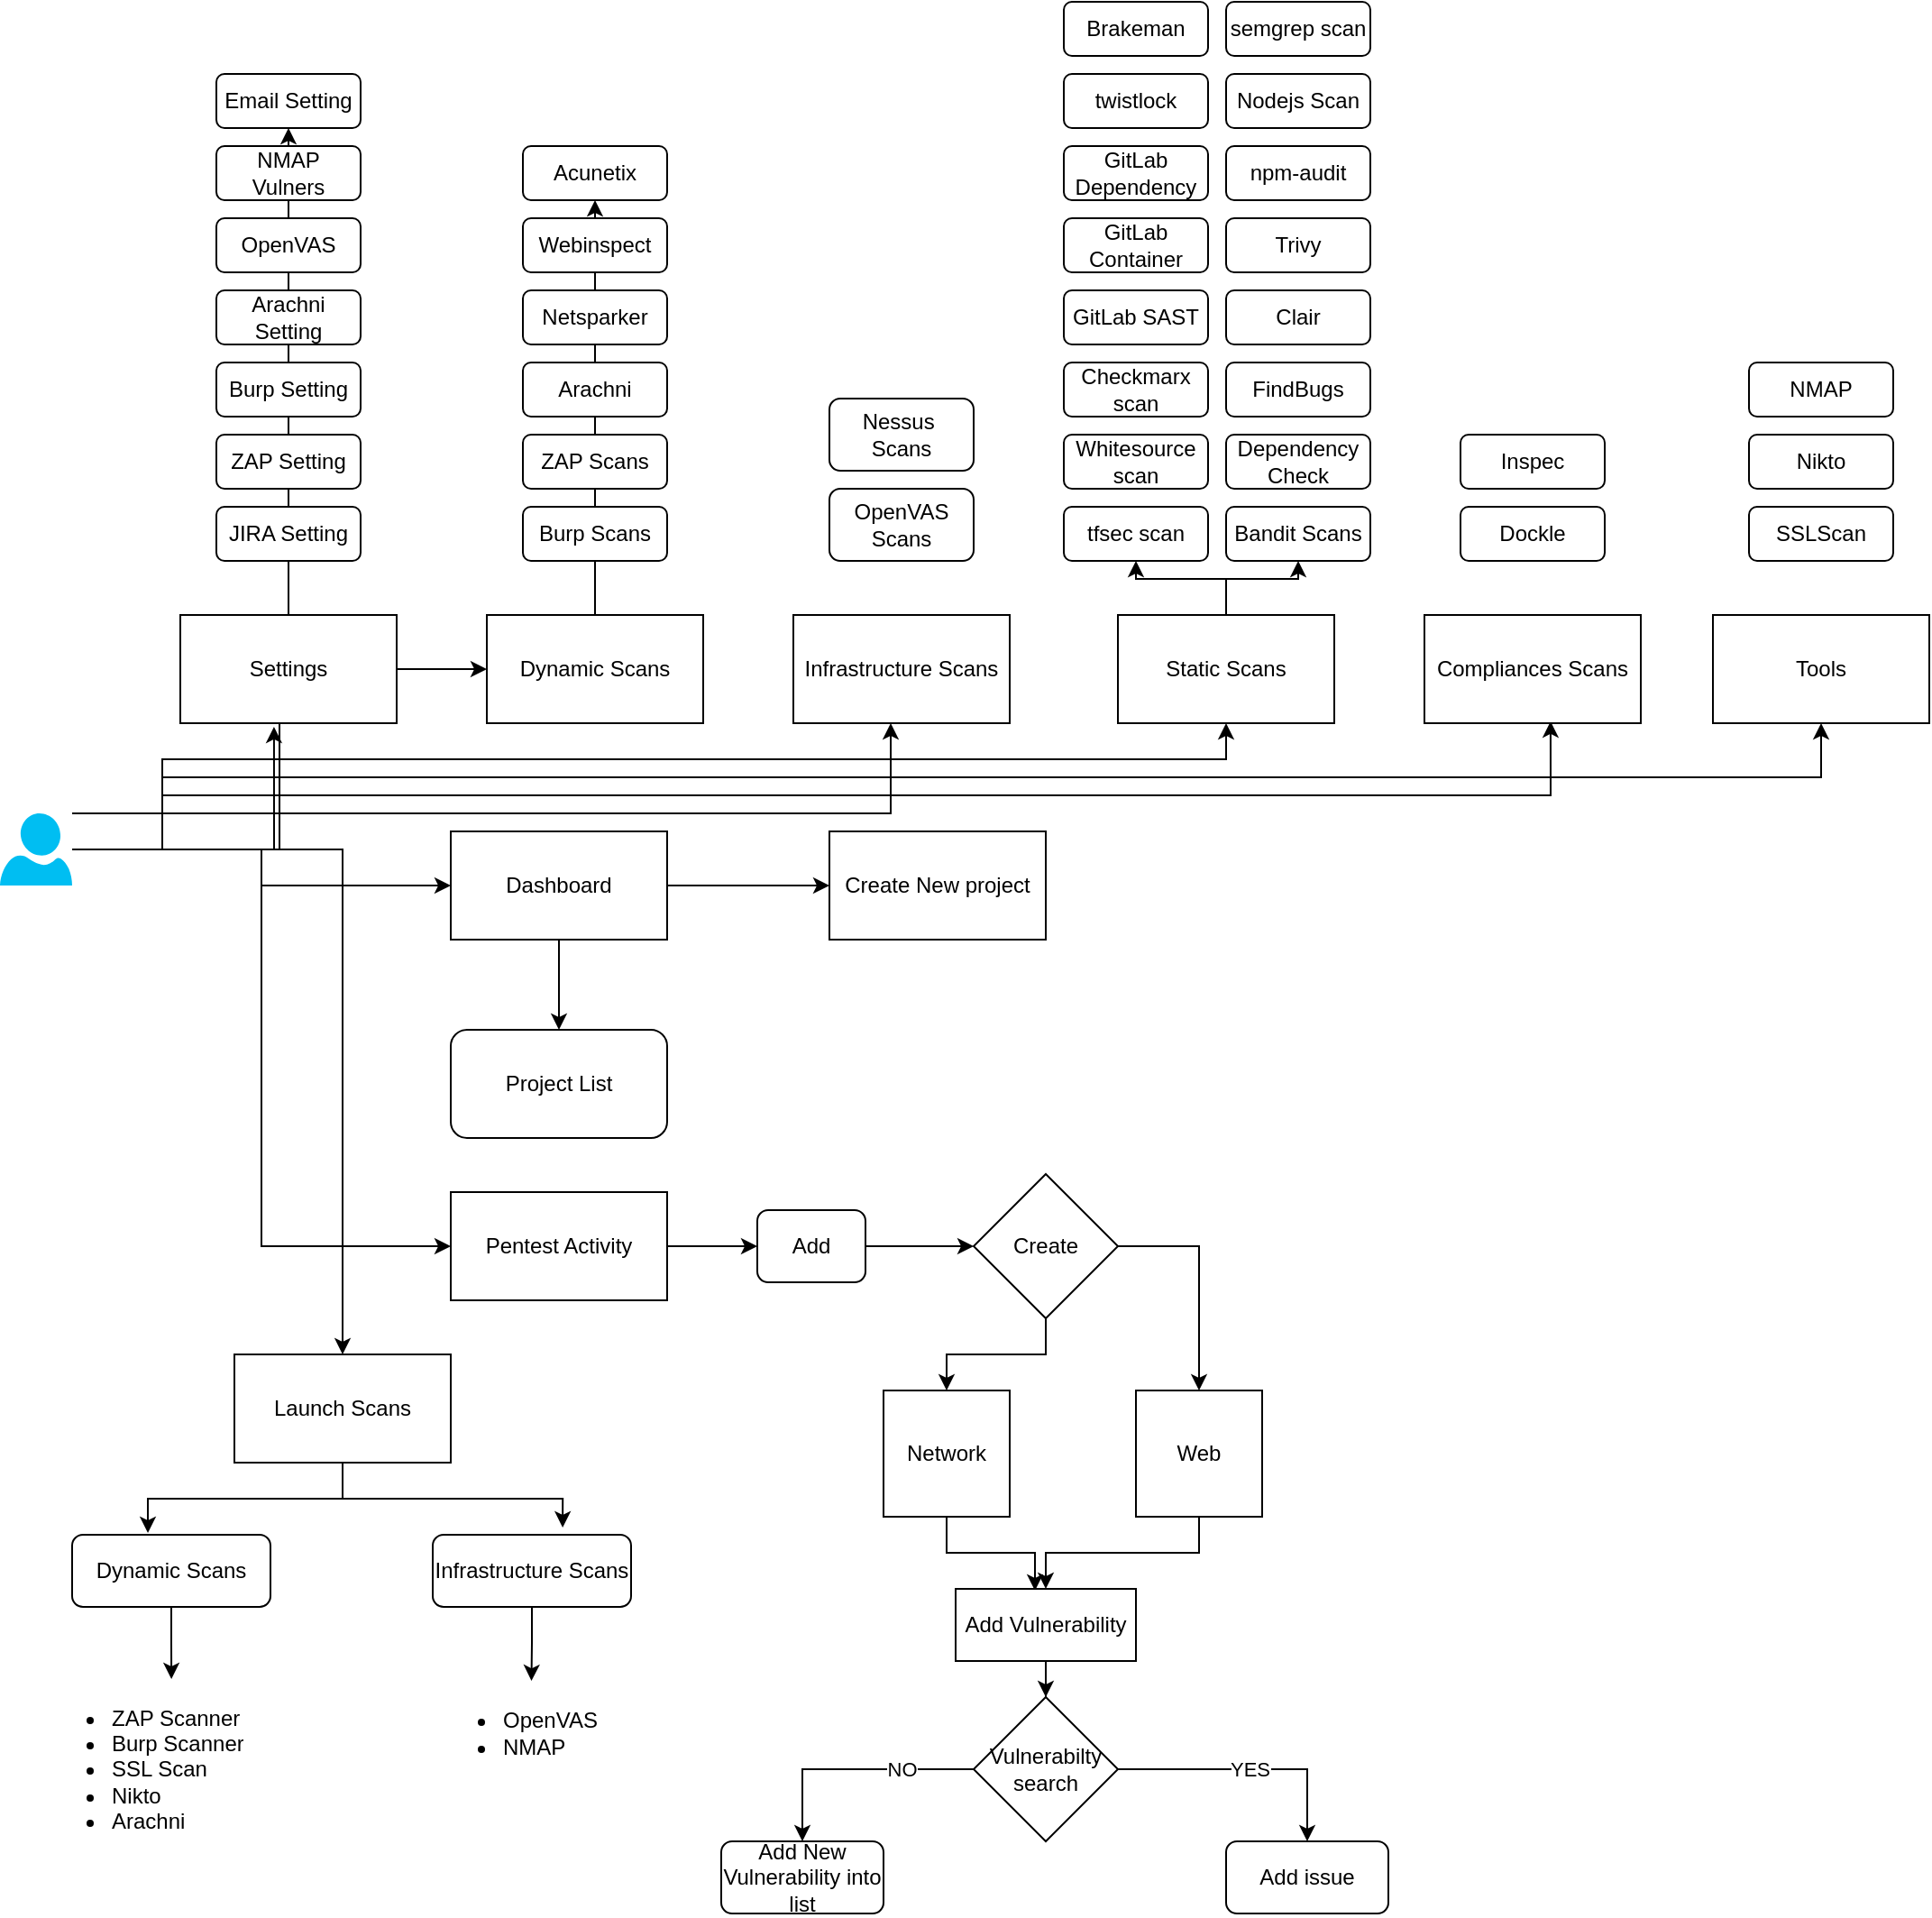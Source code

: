 <mxfile version="13.1.0" type="device"><diagram id="0fdYY31JjYn4wBR-u9Zt" name="Page-1"><mxGraphModel dx="1106" dy="573" grid="1" gridSize="10" guides="1" tooltips="1" connect="1" arrows="1" fold="1" page="1" pageScale="1" pageWidth="850" pageHeight="1100" math="0" shadow="0"><root><mxCell id="0"/><mxCell id="1" parent="0"/><mxCell id="KlbFhVBxQ1Z21Zj-NMp8-41" style="edgeStyle=orthogonalEdgeStyle;rounded=0;orthogonalLoop=1;jettySize=auto;html=1;entryX=0;entryY=0.5;entryDx=0;entryDy=0;" edge="1" parent="1" source="KlbFhVBxQ1Z21Zj-NMp8-30" target="KlbFhVBxQ1Z21Zj-NMp8-39"><mxGeometry relative="1" as="geometry"/></mxCell><mxCell id="KlbFhVBxQ1Z21Zj-NMp8-47" style="edgeStyle=orthogonalEdgeStyle;rounded=0;orthogonalLoop=1;jettySize=auto;html=1;entryX=0;entryY=0.5;entryDx=0;entryDy=0;" edge="1" parent="1" source="KlbFhVBxQ1Z21Zj-NMp8-30" target="KlbFhVBxQ1Z21Zj-NMp8-46"><mxGeometry relative="1" as="geometry"/></mxCell><mxCell id="KlbFhVBxQ1Z21Zj-NMp8-78" style="edgeStyle=orthogonalEdgeStyle;rounded=0;orthogonalLoop=1;jettySize=auto;html=1;entryX=0.5;entryY=0;entryDx=0;entryDy=0;" edge="1" parent="1" source="KlbFhVBxQ1Z21Zj-NMp8-30" target="KlbFhVBxQ1Z21Zj-NMp8-75"><mxGeometry relative="1" as="geometry"/></mxCell><mxCell id="KlbFhVBxQ1Z21Zj-NMp8-97" style="edgeStyle=orthogonalEdgeStyle;rounded=0;orthogonalLoop=1;jettySize=auto;html=1;entryX=0;entryY=0.5;entryDx=0;entryDy=0;" edge="1" parent="1" source="KlbFhVBxQ1Z21Zj-NMp8-30" target="KlbFhVBxQ1Z21Zj-NMp8-91"><mxGeometry relative="1" as="geometry"/></mxCell><mxCell id="KlbFhVBxQ1Z21Zj-NMp8-99" style="edgeStyle=orthogonalEdgeStyle;rounded=0;orthogonalLoop=1;jettySize=auto;html=1;entryX=0.5;entryY=1;entryDx=0;entryDy=0;" edge="1" parent="1" source="KlbFhVBxQ1Z21Zj-NMp8-30" target="KlbFhVBxQ1Z21Zj-NMp8-93"><mxGeometry relative="1" as="geometry"><Array as="points"><mxPoint x="120" y="450"/><mxPoint x="710" y="450"/></Array></mxGeometry></mxCell><mxCell id="KlbFhVBxQ1Z21Zj-NMp8-101" style="edgeStyle=orthogonalEdgeStyle;rounded=0;orthogonalLoop=1;jettySize=auto;html=1;entryX=0.583;entryY=0.983;entryDx=0;entryDy=0;entryPerimeter=0;" edge="1" parent="1" source="KlbFhVBxQ1Z21Zj-NMp8-30" target="KlbFhVBxQ1Z21Zj-NMp8-94"><mxGeometry relative="1" as="geometry"><Array as="points"><mxPoint x="120" y="470"/><mxPoint x="890" y="470"/></Array></mxGeometry></mxCell><mxCell id="KlbFhVBxQ1Z21Zj-NMp8-102" style="edgeStyle=orthogonalEdgeStyle;rounded=0;orthogonalLoop=1;jettySize=auto;html=1;entryX=0.45;entryY=1;entryDx=0;entryDy=0;entryPerimeter=0;" edge="1" parent="1" source="KlbFhVBxQ1Z21Zj-NMp8-30" target="KlbFhVBxQ1Z21Zj-NMp8-92"><mxGeometry relative="1" as="geometry"><Array as="points"><mxPoint x="120" y="480"/><mxPoint x="524" y="480"/></Array></mxGeometry></mxCell><mxCell id="KlbFhVBxQ1Z21Zj-NMp8-104" style="edgeStyle=orthogonalEdgeStyle;rounded=0;orthogonalLoop=1;jettySize=auto;html=1;entryX=0.5;entryY=1;entryDx=0;entryDy=0;" edge="1" parent="1" source="KlbFhVBxQ1Z21Zj-NMp8-30" target="KlbFhVBxQ1Z21Zj-NMp8-103"><mxGeometry relative="1" as="geometry"><Array as="points"><mxPoint x="120" y="460"/><mxPoint x="1040" y="460"/></Array></mxGeometry></mxCell><mxCell id="KlbFhVBxQ1Z21Zj-NMp8-151" style="edgeStyle=orthogonalEdgeStyle;rounded=0;orthogonalLoop=1;jettySize=auto;html=1;entryX=0.433;entryY=1.033;entryDx=0;entryDy=0;entryPerimeter=0;" edge="1" parent="1" source="KlbFhVBxQ1Z21Zj-NMp8-30" target="KlbFhVBxQ1Z21Zj-NMp8-150"><mxGeometry relative="1" as="geometry"/></mxCell><mxCell id="KlbFhVBxQ1Z21Zj-NMp8-30" value="" style="verticalLabelPosition=bottom;html=1;verticalAlign=top;align=center;strokeColor=none;fillColor=#00BEF2;shape=mxgraph.azure.user;" vertex="1" parent="1"><mxGeometry x="30" y="480" width="40" height="40" as="geometry"/></mxCell><mxCell id="KlbFhVBxQ1Z21Zj-NMp8-42" style="edgeStyle=orthogonalEdgeStyle;rounded=0;orthogonalLoop=1;jettySize=auto;html=1;entryX=0;entryY=0.5;entryDx=0;entryDy=0;" edge="1" parent="1" source="KlbFhVBxQ1Z21Zj-NMp8-39" target="KlbFhVBxQ1Z21Zj-NMp8-40"><mxGeometry relative="1" as="geometry"/></mxCell><mxCell id="KlbFhVBxQ1Z21Zj-NMp8-45" style="edgeStyle=orthogonalEdgeStyle;rounded=0;orthogonalLoop=1;jettySize=auto;html=1;entryX=0.5;entryY=0;entryDx=0;entryDy=0;" edge="1" parent="1" source="KlbFhVBxQ1Z21Zj-NMp8-39" target="KlbFhVBxQ1Z21Zj-NMp8-43"><mxGeometry relative="1" as="geometry"/></mxCell><mxCell id="KlbFhVBxQ1Z21Zj-NMp8-39" value="Dashboard" style="rounded=0;whiteSpace=wrap;html=1;" vertex="1" parent="1"><mxGeometry x="280" y="490" width="120" height="60" as="geometry"/></mxCell><mxCell id="KlbFhVBxQ1Z21Zj-NMp8-40" value="Create New project" style="rounded=0;whiteSpace=wrap;html=1;" vertex="1" parent="1"><mxGeometry x="490" y="490" width="120" height="60" as="geometry"/></mxCell><mxCell id="KlbFhVBxQ1Z21Zj-NMp8-43" value="Project List" style="rounded=1;whiteSpace=wrap;html=1;" vertex="1" parent="1"><mxGeometry x="280" y="600" width="120" height="60" as="geometry"/></mxCell><mxCell id="KlbFhVBxQ1Z21Zj-NMp8-50" style="edgeStyle=orthogonalEdgeStyle;rounded=0;orthogonalLoop=1;jettySize=auto;html=1;exitX=1;exitY=0.5;exitDx=0;exitDy=0;entryX=0;entryY=0.5;entryDx=0;entryDy=0;" edge="1" parent="1" source="KlbFhVBxQ1Z21Zj-NMp8-46" target="KlbFhVBxQ1Z21Zj-NMp8-48"><mxGeometry relative="1" as="geometry"/></mxCell><mxCell id="KlbFhVBxQ1Z21Zj-NMp8-46" value="Pentest Activity" style="rounded=0;whiteSpace=wrap;html=1;" vertex="1" parent="1"><mxGeometry x="280" y="690" width="120" height="60" as="geometry"/></mxCell><mxCell id="KlbFhVBxQ1Z21Zj-NMp8-51" style="edgeStyle=orthogonalEdgeStyle;rounded=0;orthogonalLoop=1;jettySize=auto;html=1;exitX=1;exitY=0.5;exitDx=0;exitDy=0;entryX=0;entryY=0.5;entryDx=0;entryDy=0;" edge="1" parent="1" source="KlbFhVBxQ1Z21Zj-NMp8-48" target="KlbFhVBxQ1Z21Zj-NMp8-49"><mxGeometry relative="1" as="geometry"/></mxCell><mxCell id="KlbFhVBxQ1Z21Zj-NMp8-48" value="Add" style="rounded=1;whiteSpace=wrap;html=1;" vertex="1" parent="1"><mxGeometry x="450" y="700" width="60" height="40" as="geometry"/></mxCell><mxCell id="KlbFhVBxQ1Z21Zj-NMp8-57" style="edgeStyle=orthogonalEdgeStyle;rounded=0;orthogonalLoop=1;jettySize=auto;html=1;entryX=0.5;entryY=0;entryDx=0;entryDy=0;" edge="1" parent="1" source="KlbFhVBxQ1Z21Zj-NMp8-49" target="KlbFhVBxQ1Z21Zj-NMp8-53"><mxGeometry relative="1" as="geometry"/></mxCell><mxCell id="KlbFhVBxQ1Z21Zj-NMp8-58" style="edgeStyle=orthogonalEdgeStyle;rounded=0;orthogonalLoop=1;jettySize=auto;html=1;entryX=0.5;entryY=0;entryDx=0;entryDy=0;" edge="1" parent="1" source="KlbFhVBxQ1Z21Zj-NMp8-49" target="KlbFhVBxQ1Z21Zj-NMp8-54"><mxGeometry relative="1" as="geometry"/></mxCell><mxCell id="KlbFhVBxQ1Z21Zj-NMp8-49" value="Create" style="rhombus;whiteSpace=wrap;html=1;" vertex="1" parent="1"><mxGeometry x="570" y="680" width="80" height="80" as="geometry"/></mxCell><mxCell id="KlbFhVBxQ1Z21Zj-NMp8-68" style="edgeStyle=orthogonalEdgeStyle;rounded=0;orthogonalLoop=1;jettySize=auto;html=1;entryX=0.44;entryY=0.025;entryDx=0;entryDy=0;entryPerimeter=0;" edge="1" parent="1" source="KlbFhVBxQ1Z21Zj-NMp8-53" target="KlbFhVBxQ1Z21Zj-NMp8-60"><mxGeometry relative="1" as="geometry"/></mxCell><mxCell id="KlbFhVBxQ1Z21Zj-NMp8-53" value="Network" style="whiteSpace=wrap;html=1;aspect=fixed;" vertex="1" parent="1"><mxGeometry x="520" y="800" width="70" height="70" as="geometry"/></mxCell><mxCell id="KlbFhVBxQ1Z21Zj-NMp8-64" style="edgeStyle=orthogonalEdgeStyle;rounded=0;orthogonalLoop=1;jettySize=auto;html=1;entryX=0.5;entryY=0;entryDx=0;entryDy=0;" edge="1" parent="1" source="KlbFhVBxQ1Z21Zj-NMp8-54" target="KlbFhVBxQ1Z21Zj-NMp8-60"><mxGeometry relative="1" as="geometry"/></mxCell><mxCell id="KlbFhVBxQ1Z21Zj-NMp8-54" value="Web" style="whiteSpace=wrap;html=1;aspect=fixed;" vertex="1" parent="1"><mxGeometry x="660" y="800" width="70" height="70" as="geometry"/></mxCell><mxCell id="KlbFhVBxQ1Z21Zj-NMp8-69" style="edgeStyle=orthogonalEdgeStyle;rounded=0;orthogonalLoop=1;jettySize=auto;html=1;entryX=0.5;entryY=0;entryDx=0;entryDy=0;" edge="1" parent="1" source="KlbFhVBxQ1Z21Zj-NMp8-60" target="KlbFhVBxQ1Z21Zj-NMp8-65"><mxGeometry relative="1" as="geometry"/></mxCell><mxCell id="KlbFhVBxQ1Z21Zj-NMp8-60" value="Add Vulnerability" style="rounded=0;whiteSpace=wrap;html=1;" vertex="1" parent="1"><mxGeometry x="560" y="910" width="100" height="40" as="geometry"/></mxCell><mxCell id="KlbFhVBxQ1Z21Zj-NMp8-72" value="YES" style="edgeStyle=orthogonalEdgeStyle;rounded=0;orthogonalLoop=1;jettySize=auto;html=1;entryX=0.5;entryY=0;entryDx=0;entryDy=0;" edge="1" parent="1" source="KlbFhVBxQ1Z21Zj-NMp8-65" target="KlbFhVBxQ1Z21Zj-NMp8-70"><mxGeometry relative="1" as="geometry"/></mxCell><mxCell id="KlbFhVBxQ1Z21Zj-NMp8-74" value="NO" style="edgeStyle=orthogonalEdgeStyle;rounded=0;orthogonalLoop=1;jettySize=auto;html=1;entryX=0.5;entryY=0;entryDx=0;entryDy=0;" edge="1" parent="1" source="KlbFhVBxQ1Z21Zj-NMp8-65" target="KlbFhVBxQ1Z21Zj-NMp8-73"><mxGeometry x="-0.407" relative="1" as="geometry"><mxPoint as="offset"/></mxGeometry></mxCell><mxCell id="KlbFhVBxQ1Z21Zj-NMp8-65" value="Vulnerabilty&lt;br&gt;search" style="rhombus;whiteSpace=wrap;html=1;" vertex="1" parent="1"><mxGeometry x="570" y="970" width="80" height="80" as="geometry"/></mxCell><mxCell id="KlbFhVBxQ1Z21Zj-NMp8-70" value="Add issue" style="rounded=1;whiteSpace=wrap;html=1;" vertex="1" parent="1"><mxGeometry x="710" y="1050" width="90" height="40" as="geometry"/></mxCell><mxCell id="KlbFhVBxQ1Z21Zj-NMp8-73" value="Add New Vulnerability into list" style="rounded=1;whiteSpace=wrap;html=1;" vertex="1" parent="1"><mxGeometry x="430" y="1050" width="90" height="40" as="geometry"/></mxCell><mxCell id="KlbFhVBxQ1Z21Zj-NMp8-81" style="edgeStyle=orthogonalEdgeStyle;rounded=0;orthogonalLoop=1;jettySize=auto;html=1;entryX=0.382;entryY=-0.025;entryDx=0;entryDy=0;entryPerimeter=0;" edge="1" parent="1" source="KlbFhVBxQ1Z21Zj-NMp8-75" target="KlbFhVBxQ1Z21Zj-NMp8-80"><mxGeometry relative="1" as="geometry"/></mxCell><mxCell id="KlbFhVBxQ1Z21Zj-NMp8-83" style="edgeStyle=orthogonalEdgeStyle;rounded=0;orthogonalLoop=1;jettySize=auto;html=1;entryX=0.655;entryY=-0.1;entryDx=0;entryDy=0;entryPerimeter=0;" edge="1" parent="1" source="KlbFhVBxQ1Z21Zj-NMp8-75" target="KlbFhVBxQ1Z21Zj-NMp8-82"><mxGeometry relative="1" as="geometry"/></mxCell><mxCell id="KlbFhVBxQ1Z21Zj-NMp8-75" value="Launch Scans" style="rounded=0;whiteSpace=wrap;html=1;" vertex="1" parent="1"><mxGeometry x="160" y="780" width="120" height="60" as="geometry"/></mxCell><mxCell id="KlbFhVBxQ1Z21Zj-NMp8-87" style="edgeStyle=orthogonalEdgeStyle;rounded=0;orthogonalLoop=1;jettySize=auto;html=1;entryX=0.455;entryY=0;entryDx=0;entryDy=0;entryPerimeter=0;" edge="1" parent="1" source="KlbFhVBxQ1Z21Zj-NMp8-80" target="KlbFhVBxQ1Z21Zj-NMp8-85"><mxGeometry relative="1" as="geometry"/></mxCell><mxCell id="KlbFhVBxQ1Z21Zj-NMp8-80" value="Dynamic Scans" style="rounded=1;whiteSpace=wrap;html=1;" vertex="1" parent="1"><mxGeometry x="70" y="880" width="110" height="40" as="geometry"/></mxCell><mxCell id="KlbFhVBxQ1Z21Zj-NMp8-90" style="edgeStyle=orthogonalEdgeStyle;rounded=0;orthogonalLoop=1;jettySize=auto;html=1;entryX=0.451;entryY=0.017;entryDx=0;entryDy=0;entryPerimeter=0;" edge="1" parent="1" source="KlbFhVBxQ1Z21Zj-NMp8-82" target="KlbFhVBxQ1Z21Zj-NMp8-89"><mxGeometry relative="1" as="geometry"/></mxCell><mxCell id="KlbFhVBxQ1Z21Zj-NMp8-82" value="Infrastructure Scans" style="rounded=1;whiteSpace=wrap;html=1;" vertex="1" parent="1"><mxGeometry x="270" y="880" width="110" height="40" as="geometry"/></mxCell><mxCell id="KlbFhVBxQ1Z21Zj-NMp8-85" value="&lt;ul&gt;&lt;li&gt;ZAP Scanner&lt;/li&gt;&lt;li&gt;Burp Scanner&lt;/li&gt;&lt;li&gt;SSL Scan&lt;/li&gt;&lt;li&gt;Nikto&amp;nbsp;&lt;/li&gt;&lt;li&gt;Arachni&lt;/li&gt;&lt;/ul&gt;" style="text;strokeColor=none;fillColor=none;html=1;whiteSpace=wrap;verticalAlign=middle;overflow=hidden;" vertex="1" parent="1"><mxGeometry x="50" y="960" width="165" height="90" as="geometry"/></mxCell><mxCell id="KlbFhVBxQ1Z21Zj-NMp8-89" value="&lt;ul&gt;&lt;li&gt;OpenVAS&lt;/li&gt;&lt;li&gt;NMAP&lt;/li&gt;&lt;/ul&gt;" style="text;strokeColor=none;fillColor=none;html=1;whiteSpace=wrap;verticalAlign=middle;overflow=hidden;" vertex="1" parent="1"><mxGeometry x="267.25" y="960" width="127.5" height="60" as="geometry"/></mxCell><mxCell id="KlbFhVBxQ1Z21Zj-NMp8-92" value="Infrastructure Scans" style="rounded=0;whiteSpace=wrap;html=1;" vertex="1" parent="1"><mxGeometry x="470" y="370" width="120" height="60" as="geometry"/></mxCell><mxCell id="KlbFhVBxQ1Z21Zj-NMp8-148" style="edgeStyle=orthogonalEdgeStyle;rounded=0;orthogonalLoop=1;jettySize=auto;html=1;" edge="1" parent="1" source="KlbFhVBxQ1Z21Zj-NMp8-93" target="KlbFhVBxQ1Z21Zj-NMp8-140"><mxGeometry relative="1" as="geometry"/></mxCell><mxCell id="KlbFhVBxQ1Z21Zj-NMp8-149" style="edgeStyle=orthogonalEdgeStyle;rounded=0;orthogonalLoop=1;jettySize=auto;html=1;entryX=0.5;entryY=1;entryDx=0;entryDy=0;" edge="1" parent="1" source="KlbFhVBxQ1Z21Zj-NMp8-93" target="KlbFhVBxQ1Z21Zj-NMp8-121"><mxGeometry relative="1" as="geometry"/></mxCell><mxCell id="KlbFhVBxQ1Z21Zj-NMp8-93" value="Static Scans" style="rounded=0;whiteSpace=wrap;html=1;" vertex="1" parent="1"><mxGeometry x="650" y="370" width="120" height="60" as="geometry"/></mxCell><mxCell id="KlbFhVBxQ1Z21Zj-NMp8-94" value="Compliances Scans" style="rounded=0;whiteSpace=wrap;html=1;" vertex="1" parent="1"><mxGeometry x="820" y="370" width="120" height="60" as="geometry"/></mxCell><mxCell id="KlbFhVBxQ1Z21Zj-NMp8-113" style="edgeStyle=orthogonalEdgeStyle;rounded=0;orthogonalLoop=1;jettySize=auto;html=1;" edge="1" parent="1" source="KlbFhVBxQ1Z21Zj-NMp8-91" target="KlbFhVBxQ1Z21Zj-NMp8-111"><mxGeometry relative="1" as="geometry"/></mxCell><mxCell id="KlbFhVBxQ1Z21Zj-NMp8-91" value="Dynamic Scans" style="rounded=0;whiteSpace=wrap;html=1;" vertex="1" parent="1"><mxGeometry x="300" y="370" width="120" height="60" as="geometry"/></mxCell><mxCell id="KlbFhVBxQ1Z21Zj-NMp8-103" value="Tools" style="rounded=0;whiteSpace=wrap;html=1;" vertex="1" parent="1"><mxGeometry x="980" y="370" width="120" height="60" as="geometry"/></mxCell><mxCell id="KlbFhVBxQ1Z21Zj-NMp8-106" value="ZAP Scans" style="rounded=1;whiteSpace=wrap;html=1;" vertex="1" parent="1"><mxGeometry x="320" y="270" width="80" height="30" as="geometry"/></mxCell><mxCell id="KlbFhVBxQ1Z21Zj-NMp8-107" value="Burp Scans" style="rounded=1;whiteSpace=wrap;html=1;" vertex="1" parent="1"><mxGeometry x="320" y="310" width="80" height="30" as="geometry"/></mxCell><mxCell id="KlbFhVBxQ1Z21Zj-NMp8-108" value="Arachni" style="rounded=1;whiteSpace=wrap;html=1;" vertex="1" parent="1"><mxGeometry x="320" y="230" width="80" height="30" as="geometry"/></mxCell><mxCell id="KlbFhVBxQ1Z21Zj-NMp8-109" value="Netsparker" style="rounded=1;whiteSpace=wrap;html=1;" vertex="1" parent="1"><mxGeometry x="320" y="190" width="80" height="30" as="geometry"/></mxCell><mxCell id="KlbFhVBxQ1Z21Zj-NMp8-110" value="Webinspect" style="rounded=1;whiteSpace=wrap;html=1;" vertex="1" parent="1"><mxGeometry x="320" y="150" width="80" height="30" as="geometry"/></mxCell><mxCell id="KlbFhVBxQ1Z21Zj-NMp8-111" value="Acunetix" style="rounded=1;whiteSpace=wrap;html=1;" vertex="1" parent="1"><mxGeometry x="320" y="110" width="80" height="30" as="geometry"/></mxCell><mxCell id="KlbFhVBxQ1Z21Zj-NMp8-114" value="Nessus&amp;nbsp;&lt;br&gt;Scans" style="rounded=1;whiteSpace=wrap;html=1;" vertex="1" parent="1"><mxGeometry x="490" y="250" width="80" height="40" as="geometry"/></mxCell><mxCell id="KlbFhVBxQ1Z21Zj-NMp8-115" value="OpenVAS Scans" style="rounded=1;whiteSpace=wrap;html=1;" vertex="1" parent="1"><mxGeometry x="490" y="300" width="80" height="40" as="geometry"/></mxCell><mxCell id="KlbFhVBxQ1Z21Zj-NMp8-120" value="Dependency Check" style="rounded=1;whiteSpace=wrap;html=1;" vertex="1" parent="1"><mxGeometry x="710" y="270" width="80" height="30" as="geometry"/></mxCell><mxCell id="KlbFhVBxQ1Z21Zj-NMp8-121" value="Bandit Scans" style="rounded=1;whiteSpace=wrap;html=1;" vertex="1" parent="1"><mxGeometry x="710" y="310" width="80" height="30" as="geometry"/></mxCell><mxCell id="KlbFhVBxQ1Z21Zj-NMp8-122" value="FindBugs" style="rounded=1;whiteSpace=wrap;html=1;" vertex="1" parent="1"><mxGeometry x="710" y="230" width="80" height="30" as="geometry"/></mxCell><mxCell id="KlbFhVBxQ1Z21Zj-NMp8-123" value="Clair" style="rounded=1;whiteSpace=wrap;html=1;" vertex="1" parent="1"><mxGeometry x="710" y="190" width="80" height="30" as="geometry"/></mxCell><mxCell id="KlbFhVBxQ1Z21Zj-NMp8-124" value="Trivy" style="rounded=1;whiteSpace=wrap;html=1;" vertex="1" parent="1"><mxGeometry x="710" y="150" width="80" height="30" as="geometry"/></mxCell><mxCell id="KlbFhVBxQ1Z21Zj-NMp8-125" value="npm-audit" style="rounded=1;whiteSpace=wrap;html=1;" vertex="1" parent="1"><mxGeometry x="710" y="110" width="80" height="30" as="geometry"/></mxCell><mxCell id="KlbFhVBxQ1Z21Zj-NMp8-126" value="Inspec" style="rounded=1;whiteSpace=wrap;html=1;" vertex="1" parent="1"><mxGeometry x="840" y="270" width="80" height="30" as="geometry"/></mxCell><mxCell id="KlbFhVBxQ1Z21Zj-NMp8-127" value="Dockle" style="rounded=1;whiteSpace=wrap;html=1;" vertex="1" parent="1"><mxGeometry x="840" y="310" width="80" height="30" as="geometry"/></mxCell><mxCell id="KlbFhVBxQ1Z21Zj-NMp8-132" value="Nikto" style="rounded=1;whiteSpace=wrap;html=1;" vertex="1" parent="1"><mxGeometry x="1000" y="270" width="80" height="30" as="geometry"/></mxCell><mxCell id="KlbFhVBxQ1Z21Zj-NMp8-133" value="SSLScan" style="rounded=1;whiteSpace=wrap;html=1;" vertex="1" parent="1"><mxGeometry x="1000" y="310" width="80" height="30" as="geometry"/></mxCell><mxCell id="KlbFhVBxQ1Z21Zj-NMp8-134" value="NMAP" style="rounded=1;whiteSpace=wrap;html=1;" vertex="1" parent="1"><mxGeometry x="1000" y="230" width="80" height="30" as="geometry"/></mxCell><mxCell id="KlbFhVBxQ1Z21Zj-NMp8-138" value="Nodejs Scan" style="rounded=1;whiteSpace=wrap;html=1;" vertex="1" parent="1"><mxGeometry x="710" y="70" width="80" height="30" as="geometry"/></mxCell><mxCell id="KlbFhVBxQ1Z21Zj-NMp8-139" value="semgrep scan" style="rounded=1;whiteSpace=wrap;html=1;" vertex="1" parent="1"><mxGeometry x="710" y="30" width="80" height="30" as="geometry"/></mxCell><mxCell id="KlbFhVBxQ1Z21Zj-NMp8-140" value="tfsec scan" style="rounded=1;whiteSpace=wrap;html=1;" vertex="1" parent="1"><mxGeometry x="620" y="310" width="80" height="30" as="geometry"/></mxCell><mxCell id="KlbFhVBxQ1Z21Zj-NMp8-141" value="Whitesource scan" style="rounded=1;whiteSpace=wrap;html=1;" vertex="1" parent="1"><mxGeometry x="620" y="270" width="80" height="30" as="geometry"/></mxCell><mxCell id="KlbFhVBxQ1Z21Zj-NMp8-142" value="Checkmarx scan" style="rounded=1;whiteSpace=wrap;html=1;" vertex="1" parent="1"><mxGeometry x="620" y="230" width="80" height="30" as="geometry"/></mxCell><mxCell id="KlbFhVBxQ1Z21Zj-NMp8-143" value="GitLab SAST" style="rounded=1;whiteSpace=wrap;html=1;" vertex="1" parent="1"><mxGeometry x="620" y="190" width="80" height="30" as="geometry"/></mxCell><mxCell id="KlbFhVBxQ1Z21Zj-NMp8-144" value="GitLab Container" style="rounded=1;whiteSpace=wrap;html=1;" vertex="1" parent="1"><mxGeometry x="620" y="150" width="80" height="30" as="geometry"/></mxCell><mxCell id="KlbFhVBxQ1Z21Zj-NMp8-145" value="GitLab Dependency" style="rounded=1;whiteSpace=wrap;html=1;" vertex="1" parent="1"><mxGeometry x="620" y="110" width="80" height="30" as="geometry"/></mxCell><mxCell id="KlbFhVBxQ1Z21Zj-NMp8-146" value="twistlock" style="rounded=1;whiteSpace=wrap;html=1;" vertex="1" parent="1"><mxGeometry x="620" y="70" width="80" height="30" as="geometry"/></mxCell><mxCell id="KlbFhVBxQ1Z21Zj-NMp8-147" value="Brakeman" style="rounded=1;whiteSpace=wrap;html=1;" vertex="1" parent="1"><mxGeometry x="620" y="30" width="80" height="30" as="geometry"/></mxCell><mxCell id="KlbFhVBxQ1Z21Zj-NMp8-159" style="edgeStyle=orthogonalEdgeStyle;rounded=0;orthogonalLoop=1;jettySize=auto;html=1;entryX=0.5;entryY=1;entryDx=0;entryDy=0;" edge="1" parent="1" source="KlbFhVBxQ1Z21Zj-NMp8-150" target="KlbFhVBxQ1Z21Zj-NMp8-158"><mxGeometry relative="1" as="geometry"/></mxCell><mxCell id="KlbFhVBxQ1Z21Zj-NMp8-150" value="Settings" style="rounded=0;whiteSpace=wrap;html=1;" vertex="1" parent="1"><mxGeometry x="130" y="370" width="120" height="60" as="geometry"/></mxCell><mxCell id="KlbFhVBxQ1Z21Zj-NMp8-152" value="JIRA Setting" style="rounded=1;whiteSpace=wrap;html=1;" vertex="1" parent="1"><mxGeometry x="150" y="310" width="80" height="30" as="geometry"/></mxCell><mxCell id="KlbFhVBxQ1Z21Zj-NMp8-153" value="ZAP Setting" style="rounded=1;whiteSpace=wrap;html=1;" vertex="1" parent="1"><mxGeometry x="150" y="270" width="80" height="30" as="geometry"/></mxCell><mxCell id="KlbFhVBxQ1Z21Zj-NMp8-154" value="Burp Setting" style="rounded=1;whiteSpace=wrap;html=1;" vertex="1" parent="1"><mxGeometry x="150" y="230" width="80" height="30" as="geometry"/></mxCell><mxCell id="KlbFhVBxQ1Z21Zj-NMp8-155" value="Arachni Setting" style="rounded=1;whiteSpace=wrap;html=1;" vertex="1" parent="1"><mxGeometry x="150" y="190" width="80" height="30" as="geometry"/></mxCell><mxCell id="KlbFhVBxQ1Z21Zj-NMp8-156" value="OpenVAS" style="rounded=1;whiteSpace=wrap;html=1;" vertex="1" parent="1"><mxGeometry x="150" y="150" width="80" height="30" as="geometry"/></mxCell><mxCell id="KlbFhVBxQ1Z21Zj-NMp8-157" value="NMAP Vulners" style="rounded=1;whiteSpace=wrap;html=1;" vertex="1" parent="1"><mxGeometry x="150" y="110" width="80" height="30" as="geometry"/></mxCell><mxCell id="KlbFhVBxQ1Z21Zj-NMp8-158" value="Email Setting" style="rounded=1;whiteSpace=wrap;html=1;" vertex="1" parent="1"><mxGeometry x="150" y="70" width="80" height="30" as="geometry"/></mxCell></root></mxGraphModel></diagram></mxfile>